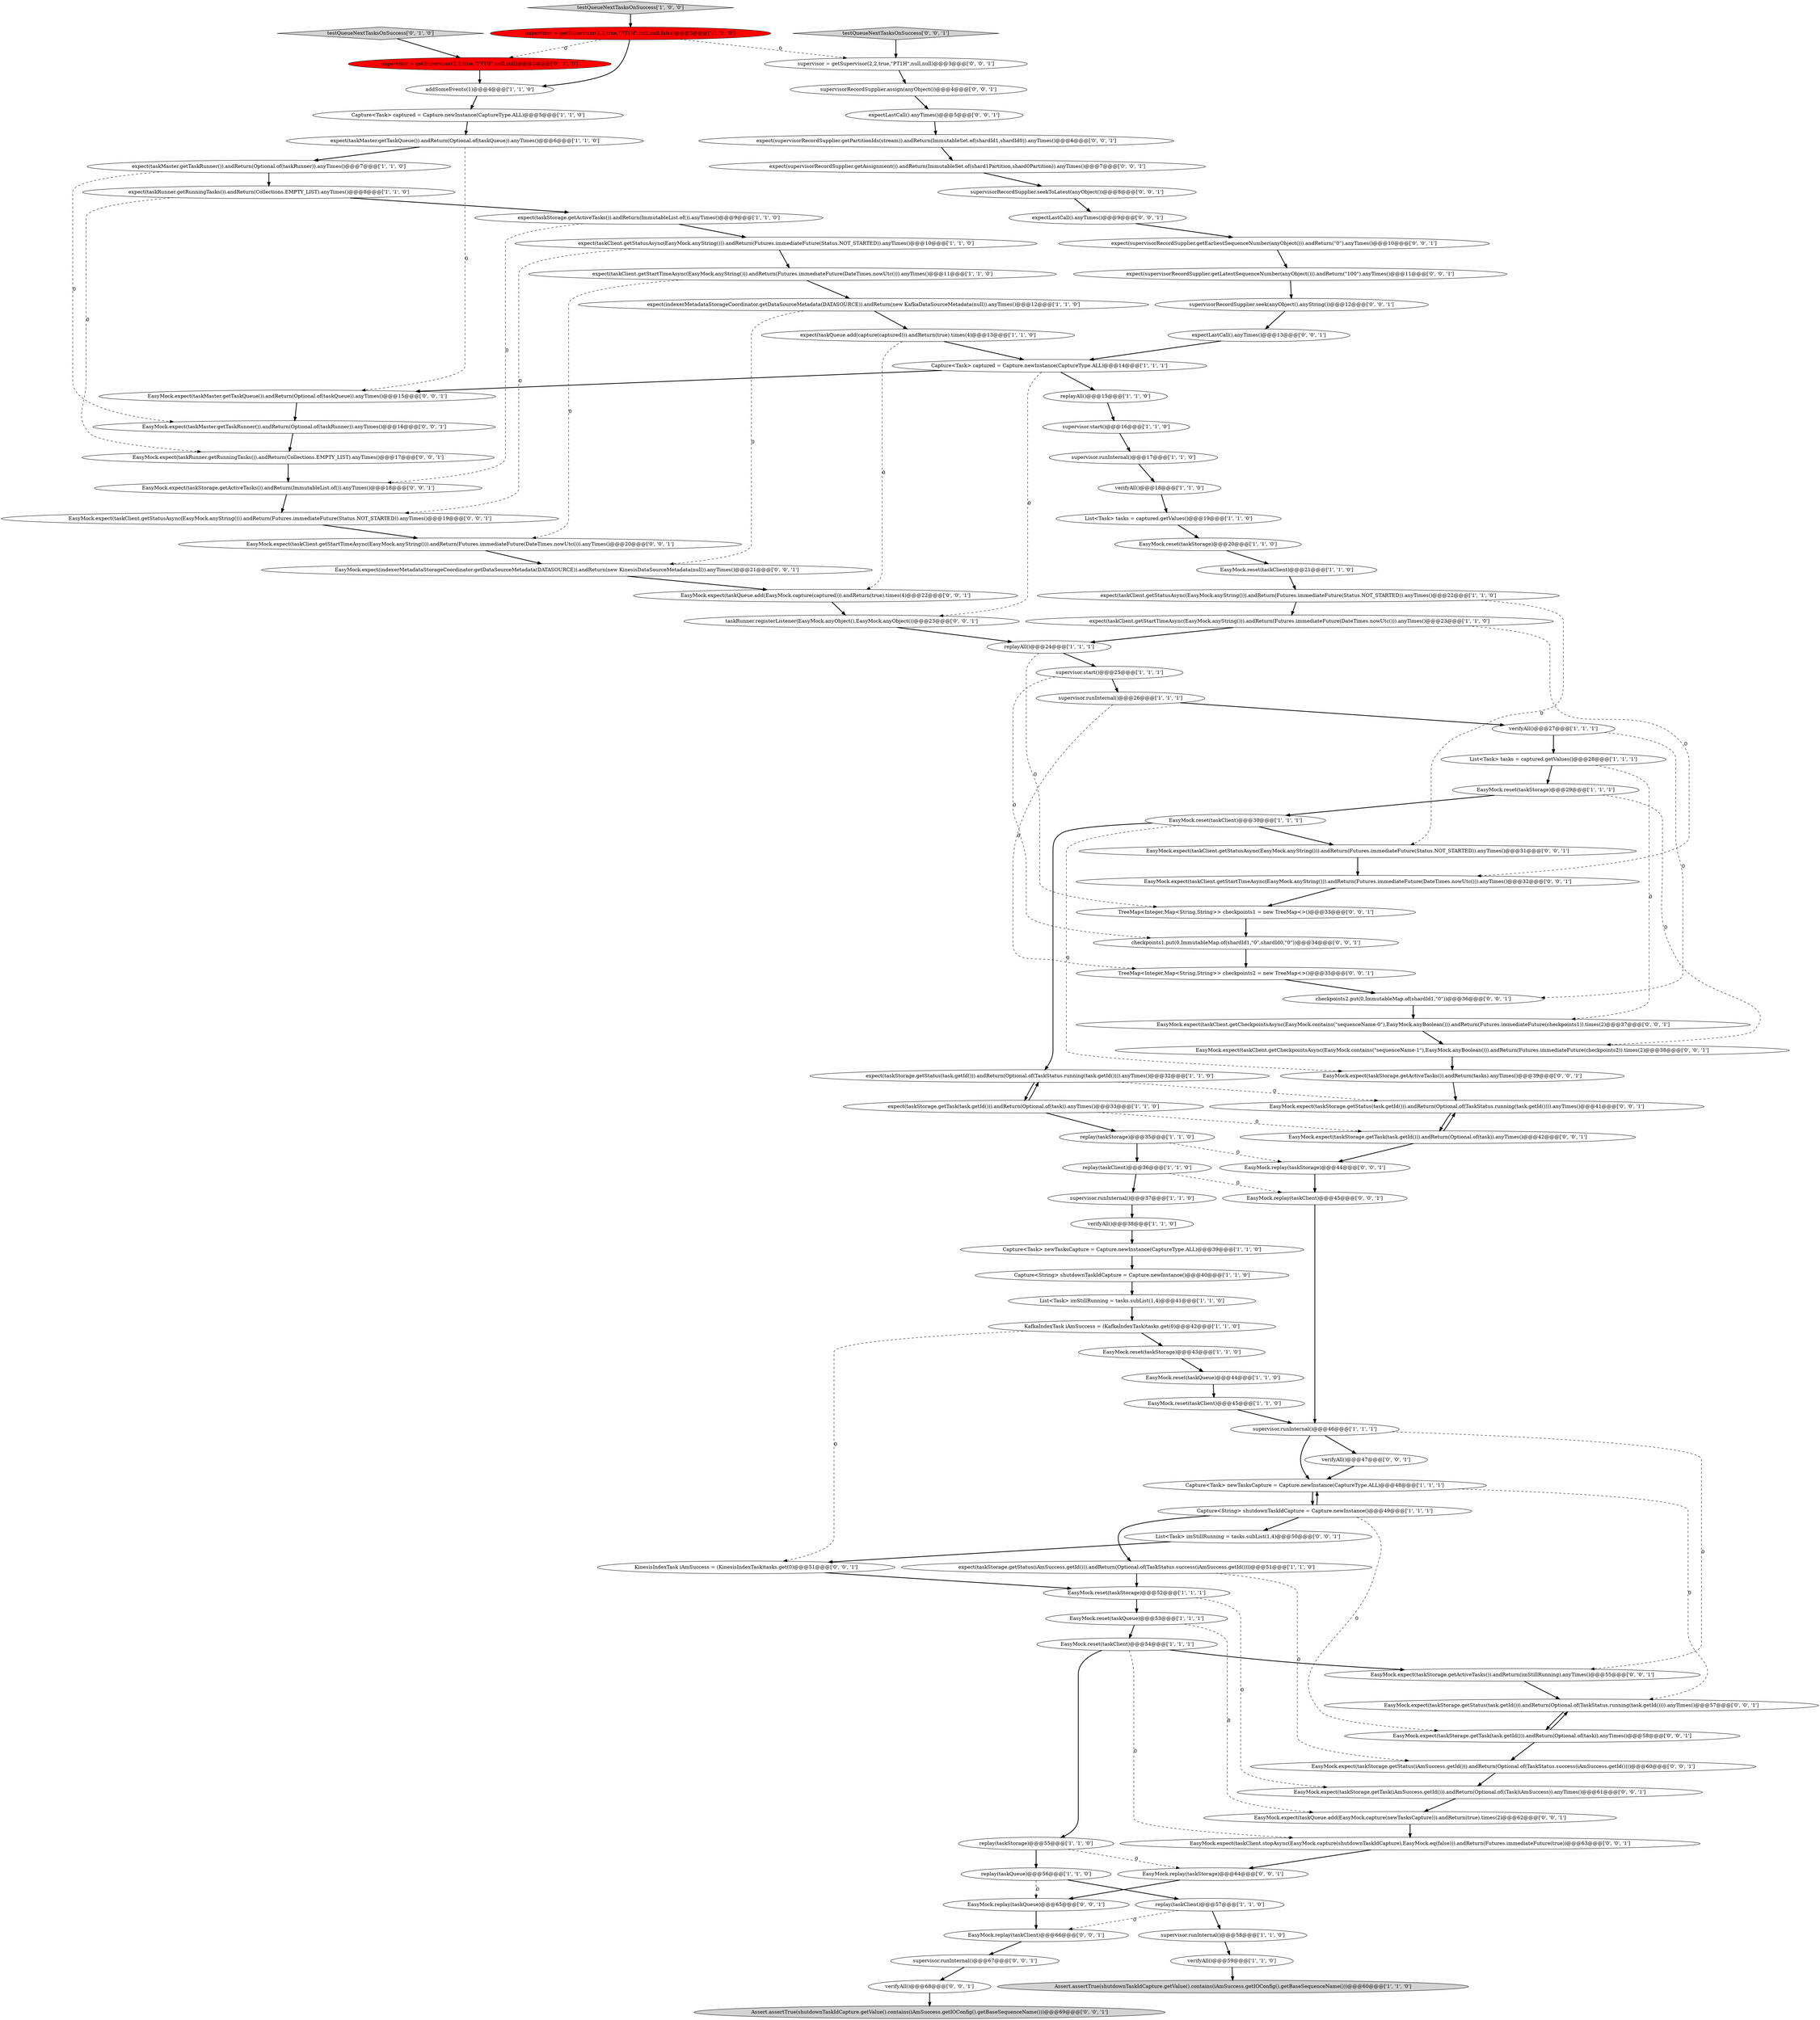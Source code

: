 digraph {
11 [style = filled, label = "testQueueNextTasksOnSuccess['1', '0', '0']", fillcolor = lightgray, shape = diamond image = "AAA0AAABBB1BBB"];
101 [style = filled, label = "EasyMock.expect(taskClient.getCheckpointsAsync(EasyMock.contains(\"sequenceName-0\"),EasyMock.anyBoolean())).andReturn(Futures.immediateFuture(checkpoints1)).times(2)@@@37@@@['0', '0', '1']", fillcolor = white, shape = ellipse image = "AAA0AAABBB3BBB"];
78 [style = filled, label = "EasyMock.expect(taskClient.getStatusAsync(EasyMock.anyString())).andReturn(Futures.immediateFuture(Status.NOT_STARTED)).anyTimes()@@@31@@@['0', '0', '1']", fillcolor = white, shape = ellipse image = "AAA0AAABBB3BBB"];
2 [style = filled, label = "supervisor.start()@@@25@@@['1', '1', '1']", fillcolor = white, shape = ellipse image = "AAA0AAABBB1BBB"];
95 [style = filled, label = "TreeMap<Integer,Map<String,String>> checkpoints2 = new TreeMap<>()@@@35@@@['0', '0', '1']", fillcolor = white, shape = ellipse image = "AAA0AAABBB3BBB"];
103 [style = filled, label = "TreeMap<Integer,Map<String,String>> checkpoints1 = new TreeMap<>()@@@33@@@['0', '0', '1']", fillcolor = white, shape = ellipse image = "AAA0AAABBB3BBB"];
48 [style = filled, label = "List<Task> imStillRunning = tasks.subList(1,4)@@@41@@@['1', '1', '0']", fillcolor = white, shape = ellipse image = "AAA0AAABBB1BBB"];
34 [style = filled, label = "addSomeEvents(1)@@@4@@@['1', '1', '0']", fillcolor = white, shape = ellipse image = "AAA0AAABBB1BBB"];
68 [style = filled, label = "List<Task> imStillRunning = tasks.subList(1,4)@@@50@@@['0', '0', '1']", fillcolor = white, shape = ellipse image = "AAA0AAABBB3BBB"];
83 [style = filled, label = "verifyAll()@@@47@@@['0', '0', '1']", fillcolor = white, shape = ellipse image = "AAA0AAABBB3BBB"];
47 [style = filled, label = "verifyAll()@@@18@@@['1', '1', '0']", fillcolor = white, shape = ellipse image = "AAA0AAABBB1BBB"];
82 [style = filled, label = "EasyMock.expect(taskStorage.getTask(task.getId())).andReturn(Optional.of(task)).anyTimes()@@@42@@@['0', '0', '1']", fillcolor = white, shape = ellipse image = "AAA0AAABBB3BBB"];
39 [style = filled, label = "expect(taskStorage.getStatus(iAmSuccess.getId())).andReturn(Optional.of(TaskStatus.success(iAmSuccess.getId())))@@@51@@@['1', '1', '0']", fillcolor = white, shape = ellipse image = "AAA0AAABBB1BBB"];
28 [style = filled, label = "replayAll()@@@24@@@['1', '1', '1']", fillcolor = white, shape = ellipse image = "AAA0AAABBB1BBB"];
30 [style = filled, label = "supervisor.runInternal()@@@37@@@['1', '1', '0']", fillcolor = white, shape = ellipse image = "AAA0AAABBB1BBB"];
59 [style = filled, label = "expectLastCall().anyTimes()@@@13@@@['0', '0', '1']", fillcolor = white, shape = ellipse image = "AAA0AAABBB3BBB"];
100 [style = filled, label = "supervisorRecordSupplier.seek(anyObject(),anyString())@@@12@@@['0', '0', '1']", fillcolor = white, shape = ellipse image = "AAA0AAABBB3BBB"];
98 [style = filled, label = "supervisorRecordSupplier.seekToLatest(anyObject())@@@8@@@['0', '0', '1']", fillcolor = white, shape = ellipse image = "AAA0AAABBB3BBB"];
10 [style = filled, label = "KafkaIndexTask iAmSuccess = (KafkaIndexTask)tasks.get(0)@@@42@@@['1', '1', '0']", fillcolor = white, shape = ellipse image = "AAA0AAABBB1BBB"];
81 [style = filled, label = "EasyMock.expect(taskStorage.getStatus(task.getId())).andReturn(Optional.of(TaskStatus.running(task.getId()))).anyTimes()@@@57@@@['0', '0', '1']", fillcolor = white, shape = ellipse image = "AAA0AAABBB3BBB"];
76 [style = filled, label = "EasyMock.expect(taskStorage.getActiveTasks()).andReturn(ImmutableList.of()).anyTimes()@@@18@@@['0', '0', '1']", fillcolor = white, shape = ellipse image = "AAA0AAABBB3BBB"];
20 [style = filled, label = "EasyMock.reset(taskClient)@@@54@@@['1', '1', '1']", fillcolor = white, shape = ellipse image = "AAA0AAABBB1BBB"];
8 [style = filled, label = "replay(taskStorage)@@@55@@@['1', '1', '0']", fillcolor = white, shape = ellipse image = "AAA0AAABBB1BBB"];
13 [style = filled, label = "Assert.assertTrue(shutdownTaskIdCapture.getValue().contains(iAmSuccess.getIOConfig().getBaseSequenceName()))@@@60@@@['1', '1', '0']", fillcolor = lightgray, shape = ellipse image = "AAA0AAABBB1BBB"];
75 [style = filled, label = "EasyMock.replay(taskClient)@@@66@@@['0', '0', '1']", fillcolor = white, shape = ellipse image = "AAA0AAABBB3BBB"];
80 [style = filled, label = "EasyMock.expect(taskMaster.getTaskQueue()).andReturn(Optional.of(taskQueue)).anyTimes()@@@15@@@['0', '0', '1']", fillcolor = white, shape = ellipse image = "AAA0AAABBB3BBB"];
77 [style = filled, label = "EasyMock.expect(taskStorage.getTask(task.getId())).andReturn(Optional.of(task)).anyTimes()@@@58@@@['0', '0', '1']", fillcolor = white, shape = ellipse image = "AAA0AAABBB3BBB"];
26 [style = filled, label = "verifyAll()@@@38@@@['1', '1', '0']", fillcolor = white, shape = ellipse image = "AAA0AAABBB1BBB"];
102 [style = filled, label = "EasyMock.expect(taskClient.getStatusAsync(EasyMock.anyString())).andReturn(Futures.immediateFuture(Status.NOT_STARTED)).anyTimes()@@@19@@@['0', '0', '1']", fillcolor = white, shape = ellipse image = "AAA0AAABBB3BBB"];
64 [style = filled, label = "EasyMock.replay(taskStorage)@@@64@@@['0', '0', '1']", fillcolor = white, shape = ellipse image = "AAA0AAABBB3BBB"];
41 [style = filled, label = "EasyMock.reset(taskQueue)@@@53@@@['1', '1', '1']", fillcolor = white, shape = ellipse image = "AAA0AAABBB1BBB"];
3 [style = filled, label = "supervisor.runInternal()@@@46@@@['1', '1', '1']", fillcolor = white, shape = ellipse image = "AAA0AAABBB1BBB"];
38 [style = filled, label = "expect(taskStorage.getStatus(task.getId())).andReturn(Optional.of(TaskStatus.running(task.getId()))).anyTimes()@@@32@@@['1', '1', '0']", fillcolor = white, shape = ellipse image = "AAA0AAABBB1BBB"];
16 [style = filled, label = "EasyMock.reset(taskStorage)@@@43@@@['1', '1', '0']", fillcolor = white, shape = ellipse image = "AAA0AAABBB1BBB"];
99 [style = filled, label = "checkpoints2.put(0,ImmutableMap.of(shardId1,\"0\"))@@@36@@@['0', '0', '1']", fillcolor = white, shape = ellipse image = "AAA0AAABBB3BBB"];
53 [style = filled, label = "List<Task> tasks = captured.getValues()@@@19@@@['1', '1', '0']", fillcolor = white, shape = ellipse image = "AAA0AAABBB1BBB"];
63 [style = filled, label = "EasyMock.expect(taskStorage.getActiveTasks()).andReturn(tasks).anyTimes()@@@39@@@['0', '0', '1']", fillcolor = white, shape = ellipse image = "AAA0AAABBB3BBB"];
9 [style = filled, label = "supervisor.runInternal()@@@17@@@['1', '1', '0']", fillcolor = white, shape = ellipse image = "AAA0AAABBB1BBB"];
21 [style = filled, label = "supervisor = getSupervisor(2,2,true,\"PT1H\",null,null,false)@@@3@@@['1', '0', '0']", fillcolor = red, shape = ellipse image = "AAA1AAABBB1BBB"];
72 [style = filled, label = "EasyMock.expect(taskClient.stopAsync(EasyMock.capture(shutdownTaskIdCapture),EasyMock.eq(false))).andReturn(Futures.immediateFuture(true))@@@63@@@['0', '0', '1']", fillcolor = white, shape = ellipse image = "AAA0AAABBB3BBB"];
54 [style = filled, label = "Capture<Task> newTasksCapture = Capture.newInstance(CaptureType.ALL)@@@39@@@['1', '1', '0']", fillcolor = white, shape = ellipse image = "AAA0AAABBB1BBB"];
33 [style = filled, label = "replay(taskClient)@@@57@@@['1', '1', '0']", fillcolor = white, shape = ellipse image = "AAA0AAABBB1BBB"];
0 [style = filled, label = "expect(taskStorage.getActiveTasks()).andReturn(ImmutableList.of()).anyTimes()@@@9@@@['1', '1', '0']", fillcolor = white, shape = ellipse image = "AAA0AAABBB1BBB"];
105 [style = filled, label = "expectLastCall().anyTimes()@@@5@@@['0', '0', '1']", fillcolor = white, shape = ellipse image = "AAA0AAABBB3BBB"];
52 [style = filled, label = "supervisor.start()@@@16@@@['1', '1', '0']", fillcolor = white, shape = ellipse image = "AAA0AAABBB1BBB"];
50 [style = filled, label = "Capture<String> shutdownTaskIdCapture = Capture.newInstance()@@@49@@@['1', '1', '1']", fillcolor = white, shape = ellipse image = "AAA0AAABBB1BBB"];
58 [style = filled, label = "EasyMock.replay(taskQueue)@@@65@@@['0', '0', '1']", fillcolor = white, shape = ellipse image = "AAA0AAABBB3BBB"];
40 [style = filled, label = "EasyMock.reset(taskStorage)@@@29@@@['1', '1', '1']", fillcolor = white, shape = ellipse image = "AAA0AAABBB1BBB"];
89 [style = filled, label = "EasyMock.expect(taskStorage.getStatus(iAmSuccess.getId())).andReturn(Optional.of(TaskStatus.success(iAmSuccess.getId())))@@@60@@@['0', '0', '1']", fillcolor = white, shape = ellipse image = "AAA0AAABBB3BBB"];
32 [style = filled, label = "verifyAll()@@@59@@@['1', '1', '0']", fillcolor = white, shape = ellipse image = "AAA0AAABBB1BBB"];
29 [style = filled, label = "expect(taskMaster.getTaskRunner()).andReturn(Optional.of(taskRunner)).anyTimes()@@@7@@@['1', '1', '0']", fillcolor = white, shape = ellipse image = "AAA0AAABBB1BBB"];
93 [style = filled, label = "supervisorRecordSupplier.assign(anyObject())@@@4@@@['0', '0', '1']", fillcolor = white, shape = ellipse image = "AAA0AAABBB3BBB"];
5 [style = filled, label = "expect(taskClient.getStartTimeAsync(EasyMock.anyString())).andReturn(Futures.immediateFuture(DateTimes.nowUtc())).anyTimes()@@@23@@@['1', '1', '0']", fillcolor = white, shape = ellipse image = "AAA0AAABBB1BBB"];
37 [style = filled, label = "replay(taskStorage)@@@35@@@['1', '1', '0']", fillcolor = white, shape = ellipse image = "AAA0AAABBB1BBB"];
69 [style = filled, label = "EasyMock.expect(taskClient.getCheckpointsAsync(EasyMock.contains(\"sequenceName-1\"),EasyMock.anyBoolean())).andReturn(Futures.immediateFuture(checkpoints2)).times(2)@@@38@@@['0', '0', '1']", fillcolor = white, shape = ellipse image = "AAA0AAABBB3BBB"];
42 [style = filled, label = "List<Task> tasks = captured.getValues()@@@28@@@['1', '1', '1']", fillcolor = white, shape = ellipse image = "AAA0AAABBB1BBB"];
14 [style = filled, label = "supervisor.runInternal()@@@26@@@['1', '1', '1']", fillcolor = white, shape = ellipse image = "AAA0AAABBB1BBB"];
35 [style = filled, label = "expect(taskClient.getStatusAsync(EasyMock.anyString())).andReturn(Futures.immediateFuture(Status.NOT_STARTED)).anyTimes()@@@22@@@['1', '1', '0']", fillcolor = white, shape = ellipse image = "AAA0AAABBB1BBB"];
73 [style = filled, label = "EasyMock.expect(taskQueue.add(EasyMock.capture(captured))).andReturn(true).times(4)@@@22@@@['0', '0', '1']", fillcolor = white, shape = ellipse image = "AAA0AAABBB3BBB"];
96 [style = filled, label = "EasyMock.expect(taskMaster.getTaskRunner()).andReturn(Optional.of(taskRunner)).anyTimes()@@@16@@@['0', '0', '1']", fillcolor = white, shape = ellipse image = "AAA0AAABBB3BBB"];
22 [style = filled, label = "expect(taskClient.getStartTimeAsync(EasyMock.anyString())).andReturn(Futures.immediateFuture(DateTimes.nowUtc())).anyTimes()@@@11@@@['1', '1', '0']", fillcolor = white, shape = ellipse image = "AAA0AAABBB1BBB"];
15 [style = filled, label = "EasyMock.reset(taskClient)@@@45@@@['1', '1', '0']", fillcolor = white, shape = ellipse image = "AAA0AAABBB1BBB"];
94 [style = filled, label = "expect(supervisorRecordSupplier.getLatestSequenceNumber(anyObject())).andReturn(\"100\").anyTimes()@@@11@@@['0', '0', '1']", fillcolor = white, shape = ellipse image = "AAA0AAABBB3BBB"];
36 [style = filled, label = "Capture<Task> newTasksCapture = Capture.newInstance(CaptureType.ALL)@@@48@@@['1', '1', '1']", fillcolor = white, shape = ellipse image = "AAA0AAABBB1BBB"];
12 [style = filled, label = "supervisor.runInternal()@@@58@@@['1', '1', '0']", fillcolor = white, shape = ellipse image = "AAA0AAABBB1BBB"];
27 [style = filled, label = "expect(taskMaster.getTaskQueue()).andReturn(Optional.of(taskQueue)).anyTimes()@@@6@@@['1', '1', '0']", fillcolor = white, shape = ellipse image = "AAA0AAABBB1BBB"];
88 [style = filled, label = "expect(supervisorRecordSupplier.getEarliestSequenceNumber(anyObject())).andReturn(\"0\").anyTimes()@@@10@@@['0', '0', '1']", fillcolor = white, shape = ellipse image = "AAA0AAABBB3BBB"];
60 [style = filled, label = "checkpoints1.put(0,ImmutableMap.of(shardId1,\"0\",shardId0,\"0\"))@@@34@@@['0', '0', '1']", fillcolor = white, shape = ellipse image = "AAA0AAABBB3BBB"];
87 [style = filled, label = "EasyMock.replay(taskStorage)@@@44@@@['0', '0', '1']", fillcolor = white, shape = ellipse image = "AAA0AAABBB3BBB"];
25 [style = filled, label = "expect(taskStorage.getTask(task.getId())).andReturn(Optional.of(task)).anyTimes()@@@33@@@['1', '1', '0']", fillcolor = white, shape = ellipse image = "AAA0AAABBB1BBB"];
86 [style = filled, label = "EasyMock.expect(taskStorage.getActiveTasks()).andReturn(imStillRunning).anyTimes()@@@55@@@['0', '0', '1']", fillcolor = white, shape = ellipse image = "AAA0AAABBB3BBB"];
19 [style = filled, label = "EasyMock.reset(taskClient)@@@30@@@['1', '1', '1']", fillcolor = white, shape = ellipse image = "AAA0AAABBB1BBB"];
6 [style = filled, label = "verifyAll()@@@27@@@['1', '1', '1']", fillcolor = white, shape = ellipse image = "AAA0AAABBB1BBB"];
90 [style = filled, label = "KinesisIndexTask iAmSuccess = (KinesisIndexTask)tasks.get(0)@@@51@@@['0', '0', '1']", fillcolor = white, shape = ellipse image = "AAA0AAABBB3BBB"];
85 [style = filled, label = "EasyMock.expect(taskClient.getStartTimeAsync(EasyMock.anyString())).andReturn(Futures.immediateFuture(DateTimes.nowUtc())).anyTimes()@@@20@@@['0', '0', '1']", fillcolor = white, shape = ellipse image = "AAA0AAABBB3BBB"];
79 [style = filled, label = "expectLastCall().anyTimes()@@@9@@@['0', '0', '1']", fillcolor = white, shape = ellipse image = "AAA0AAABBB3BBB"];
1 [style = filled, label = "expect(taskRunner.getRunningTasks()).andReturn(Collections.EMPTY_LIST).anyTimes()@@@8@@@['1', '1', '0']", fillcolor = white, shape = ellipse image = "AAA0AAABBB1BBB"];
97 [style = filled, label = "supervisor.runInternal()@@@67@@@['0', '0', '1']", fillcolor = white, shape = ellipse image = "AAA0AAABBB3BBB"];
56 [style = filled, label = "supervisor = getSupervisor(2,2,true,\"PT1H\",null,null)@@@3@@@['0', '1', '0']", fillcolor = red, shape = ellipse image = "AAA1AAABBB2BBB"];
65 [style = filled, label = "taskRunner.registerListener(EasyMock.anyObject(),EasyMock.anyObject())@@@23@@@['0', '0', '1']", fillcolor = white, shape = ellipse image = "AAA0AAABBB3BBB"];
55 [style = filled, label = "testQueueNextTasksOnSuccess['0', '1', '0']", fillcolor = lightgray, shape = diamond image = "AAA0AAABBB2BBB"];
67 [style = filled, label = "testQueueNextTasksOnSuccess['0', '0', '1']", fillcolor = lightgray, shape = diamond image = "AAA0AAABBB3BBB"];
66 [style = filled, label = "Assert.assertTrue(shutdownTaskIdCapture.getValue().contains(iAmSuccess.getIOConfig().getBaseSequenceName()))@@@69@@@['0', '0', '1']", fillcolor = lightgray, shape = ellipse image = "AAA0AAABBB3BBB"];
92 [style = filled, label = "EasyMock.expect(taskRunner.getRunningTasks()).andReturn(Collections.EMPTY_LIST).anyTimes()@@@17@@@['0', '0', '1']", fillcolor = white, shape = ellipse image = "AAA0AAABBB3BBB"];
7 [style = filled, label = "EasyMock.reset(taskStorage)@@@52@@@['1', '1', '1']", fillcolor = white, shape = ellipse image = "AAA0AAABBB1BBB"];
84 [style = filled, label = "supervisor = getSupervisor(2,2,true,\"PT1H\",null,null)@@@3@@@['0', '0', '1']", fillcolor = white, shape = ellipse image = "AAA0AAABBB3BBB"];
51 [style = filled, label = "expect(taskQueue.add(capture(captured))).andReturn(true).times(4)@@@13@@@['1', '1', '0']", fillcolor = white, shape = ellipse image = "AAA0AAABBB1BBB"];
61 [style = filled, label = "EasyMock.expect(taskStorage.getStatus(task.getId())).andReturn(Optional.of(TaskStatus.running(task.getId()))).anyTimes()@@@41@@@['0', '0', '1']", fillcolor = white, shape = ellipse image = "AAA0AAABBB3BBB"];
46 [style = filled, label = "expect(taskClient.getStatusAsync(EasyMock.anyString())).andReturn(Futures.immediateFuture(Status.NOT_STARTED)).anyTimes()@@@10@@@['1', '1', '0']", fillcolor = white, shape = ellipse image = "AAA0AAABBB1BBB"];
44 [style = filled, label = "expect(indexerMetadataStorageCoordinator.getDataSourceMetadata(DATASOURCE)).andReturn(new KafkaDataSourceMetadata(null)).anyTimes()@@@12@@@['1', '1', '0']", fillcolor = white, shape = ellipse image = "AAA0AAABBB1BBB"];
62 [style = filled, label = "EasyMock.expect(indexerMetadataStorageCoordinator.getDataSourceMetadata(DATASOURCE)).andReturn(new KinesisDataSourceMetadata(null)).anyTimes()@@@21@@@['0', '0', '1']", fillcolor = white, shape = ellipse image = "AAA0AAABBB3BBB"];
45 [style = filled, label = "EasyMock.reset(taskStorage)@@@20@@@['1', '1', '0']", fillcolor = white, shape = ellipse image = "AAA0AAABBB1BBB"];
106 [style = filled, label = "EasyMock.expect(taskQueue.add(EasyMock.capture(newTasksCapture))).andReturn(true).times(2)@@@62@@@['0', '0', '1']", fillcolor = white, shape = ellipse image = "AAA0AAABBB3BBB"];
57 [style = filled, label = "expect(supervisorRecordSupplier.getAssignment()).andReturn(ImmutableSet.of(shard1Partition,shard0Partition)).anyTimes()@@@7@@@['0', '0', '1']", fillcolor = white, shape = ellipse image = "AAA0AAABBB3BBB"];
91 [style = filled, label = "verifyAll()@@@68@@@['0', '0', '1']", fillcolor = white, shape = ellipse image = "AAA0AAABBB3BBB"];
49 [style = filled, label = "EasyMock.reset(taskQueue)@@@44@@@['1', '1', '0']", fillcolor = white, shape = ellipse image = "AAA0AAABBB1BBB"];
18 [style = filled, label = "replay(taskClient)@@@36@@@['1', '1', '0']", fillcolor = white, shape = ellipse image = "AAA0AAABBB1BBB"];
17 [style = filled, label = "Capture<Task> captured = Capture.newInstance(CaptureType.ALL)@@@14@@@['1', '1', '1']", fillcolor = white, shape = ellipse image = "AAA0AAABBB1BBB"];
23 [style = filled, label = "EasyMock.reset(taskClient)@@@21@@@['1', '1', '0']", fillcolor = white, shape = ellipse image = "AAA0AAABBB1BBB"];
4 [style = filled, label = "Capture<String> shutdownTaskIdCapture = Capture.newInstance()@@@40@@@['1', '1', '0']", fillcolor = white, shape = ellipse image = "AAA0AAABBB1BBB"];
24 [style = filled, label = "replayAll()@@@15@@@['1', '1', '0']", fillcolor = white, shape = ellipse image = "AAA0AAABBB1BBB"];
71 [style = filled, label = "EasyMock.expect(taskClient.getStartTimeAsync(EasyMock.anyString())).andReturn(Futures.immediateFuture(DateTimes.nowUtc())).anyTimes()@@@32@@@['0', '0', '1']", fillcolor = white, shape = ellipse image = "AAA0AAABBB3BBB"];
43 [style = filled, label = "replay(taskQueue)@@@56@@@['1', '1', '0']", fillcolor = white, shape = ellipse image = "AAA0AAABBB1BBB"];
104 [style = filled, label = "expect(supervisorRecordSupplier.getPartitionIds(stream)).andReturn(ImmutableSet.of(shardId1,shardId0)).anyTimes()@@@6@@@['0', '0', '1']", fillcolor = white, shape = ellipse image = "AAA0AAABBB3BBB"];
74 [style = filled, label = "EasyMock.expect(taskStorage.getTask(iAmSuccess.getId())).andReturn(Optional.of((Task)iAmSuccess)).anyTimes()@@@61@@@['0', '0', '1']", fillcolor = white, shape = ellipse image = "AAA0AAABBB3BBB"];
70 [style = filled, label = "EasyMock.replay(taskClient)@@@45@@@['0', '0', '1']", fillcolor = white, shape = ellipse image = "AAA0AAABBB3BBB"];
31 [style = filled, label = "Capture<Task> captured = Capture.newInstance(CaptureType.ALL)@@@5@@@['1', '1', '0']", fillcolor = white, shape = ellipse image = "AAA0AAABBB1BBB"];
104->57 [style = bold, label=""];
77->89 [style = bold, label=""];
43->58 [style = dashed, label="0"];
56->34 [style = bold, label=""];
73->65 [style = bold, label=""];
70->3 [style = bold, label=""];
0->46 [style = bold, label=""];
82->61 [style = bold, label=""];
38->61 [style = dashed, label="0"];
19->78 [style = bold, label=""];
80->96 [style = bold, label=""];
106->72 [style = bold, label=""];
5->71 [style = dashed, label="0"];
18->30 [style = bold, label=""];
62->73 [style = bold, label=""];
5->28 [style = bold, label=""];
36->81 [style = dashed, label="0"];
41->20 [style = bold, label=""];
84->93 [style = bold, label=""];
44->51 [style = bold, label=""];
105->104 [style = bold, label=""];
89->74 [style = bold, label=""];
3->36 [style = bold, label=""];
17->65 [style = dashed, label="0"];
16->49 [style = bold, label=""];
74->106 [style = bold, label=""];
21->84 [style = dashed, label="0"];
2->14 [style = bold, label=""];
51->17 [style = bold, label=""];
2->60 [style = dashed, label="0"];
48->10 [style = bold, label=""];
9->47 [style = bold, label=""];
101->69 [style = bold, label=""];
78->71 [style = bold, label=""];
50->68 [style = bold, label=""];
51->73 [style = dashed, label="0"];
46->102 [style = dashed, label="0"];
29->1 [style = bold, label=""];
39->89 [style = dashed, label="0"];
79->88 [style = bold, label=""];
58->75 [style = bold, label=""];
8->64 [style = dashed, label="0"];
33->75 [style = dashed, label="0"];
47->53 [style = bold, label=""];
100->59 [style = bold, label=""];
37->87 [style = dashed, label="0"];
52->9 [style = bold, label=""];
102->85 [style = bold, label=""];
61->82 [style = bold, label=""];
30->26 [style = bold, label=""];
95->99 [style = bold, label=""];
81->77 [style = bold, label=""];
50->77 [style = dashed, label="0"];
34->31 [style = bold, label=""];
67->84 [style = bold, label=""];
1->0 [style = bold, label=""];
97->91 [style = bold, label=""];
7->74 [style = dashed, label="0"];
71->103 [style = bold, label=""];
42->40 [style = bold, label=""];
50->39 [style = bold, label=""];
23->35 [style = bold, label=""];
35->5 [style = bold, label=""];
91->66 [style = bold, label=""];
20->8 [style = bold, label=""];
103->60 [style = bold, label=""];
77->81 [style = bold, label=""];
31->27 [style = bold, label=""];
39->7 [style = bold, label=""];
25->37 [style = bold, label=""];
3->83 [style = bold, label=""];
90->7 [style = bold, label=""];
38->25 [style = bold, label=""];
43->33 [style = bold, label=""];
98->79 [style = bold, label=""];
36->50 [style = bold, label=""];
21->56 [style = dashed, label="0"];
27->29 [style = bold, label=""];
96->92 [style = bold, label=""];
19->38 [style = bold, label=""];
25->82 [style = dashed, label="0"];
14->6 [style = bold, label=""];
72->64 [style = bold, label=""];
3->86 [style = dashed, label="0"];
22->44 [style = bold, label=""];
25->38 [style = bold, label=""];
17->80 [style = bold, label=""];
45->23 [style = bold, label=""];
27->80 [style = dashed, label="0"];
11->21 [style = bold, label=""];
0->76 [style = dashed, label="0"];
21->34 [style = bold, label=""];
93->105 [style = bold, label=""];
6->42 [style = bold, label=""];
18->70 [style = dashed, label="0"];
12->32 [style = bold, label=""];
94->100 [style = bold, label=""];
40->19 [style = bold, label=""];
83->36 [style = bold, label=""];
6->99 [style = dashed, label="0"];
33->12 [style = bold, label=""];
85->62 [style = bold, label=""];
15->3 [style = bold, label=""];
42->101 [style = dashed, label="0"];
65->28 [style = bold, label=""];
26->54 [style = bold, label=""];
10->16 [style = bold, label=""];
99->101 [style = bold, label=""];
87->70 [style = bold, label=""];
40->69 [style = dashed, label="0"];
20->72 [style = dashed, label="0"];
76->102 [style = bold, label=""];
49->15 [style = bold, label=""];
41->106 [style = dashed, label="0"];
7->41 [style = bold, label=""];
63->61 [style = bold, label=""];
4->48 [style = bold, label=""];
64->58 [style = bold, label=""];
46->22 [style = bold, label=""];
92->76 [style = bold, label=""];
59->17 [style = bold, label=""];
1->92 [style = dashed, label="0"];
82->87 [style = bold, label=""];
86->81 [style = bold, label=""];
57->98 [style = bold, label=""];
14->95 [style = dashed, label="0"];
68->90 [style = bold, label=""];
19->63 [style = dashed, label="0"];
8->43 [style = bold, label=""];
54->4 [style = bold, label=""];
35->78 [style = dashed, label="0"];
55->56 [style = bold, label=""];
75->97 [style = bold, label=""];
29->96 [style = dashed, label="0"];
60->95 [style = bold, label=""];
28->2 [style = bold, label=""];
20->86 [style = bold, label=""];
10->90 [style = dashed, label="0"];
17->24 [style = bold, label=""];
22->85 [style = dashed, label="0"];
88->94 [style = bold, label=""];
28->103 [style = dashed, label="0"];
50->36 [style = bold, label=""];
44->62 [style = dashed, label="0"];
37->18 [style = bold, label=""];
24->52 [style = bold, label=""];
32->13 [style = bold, label=""];
69->63 [style = bold, label=""];
53->45 [style = bold, label=""];
}
